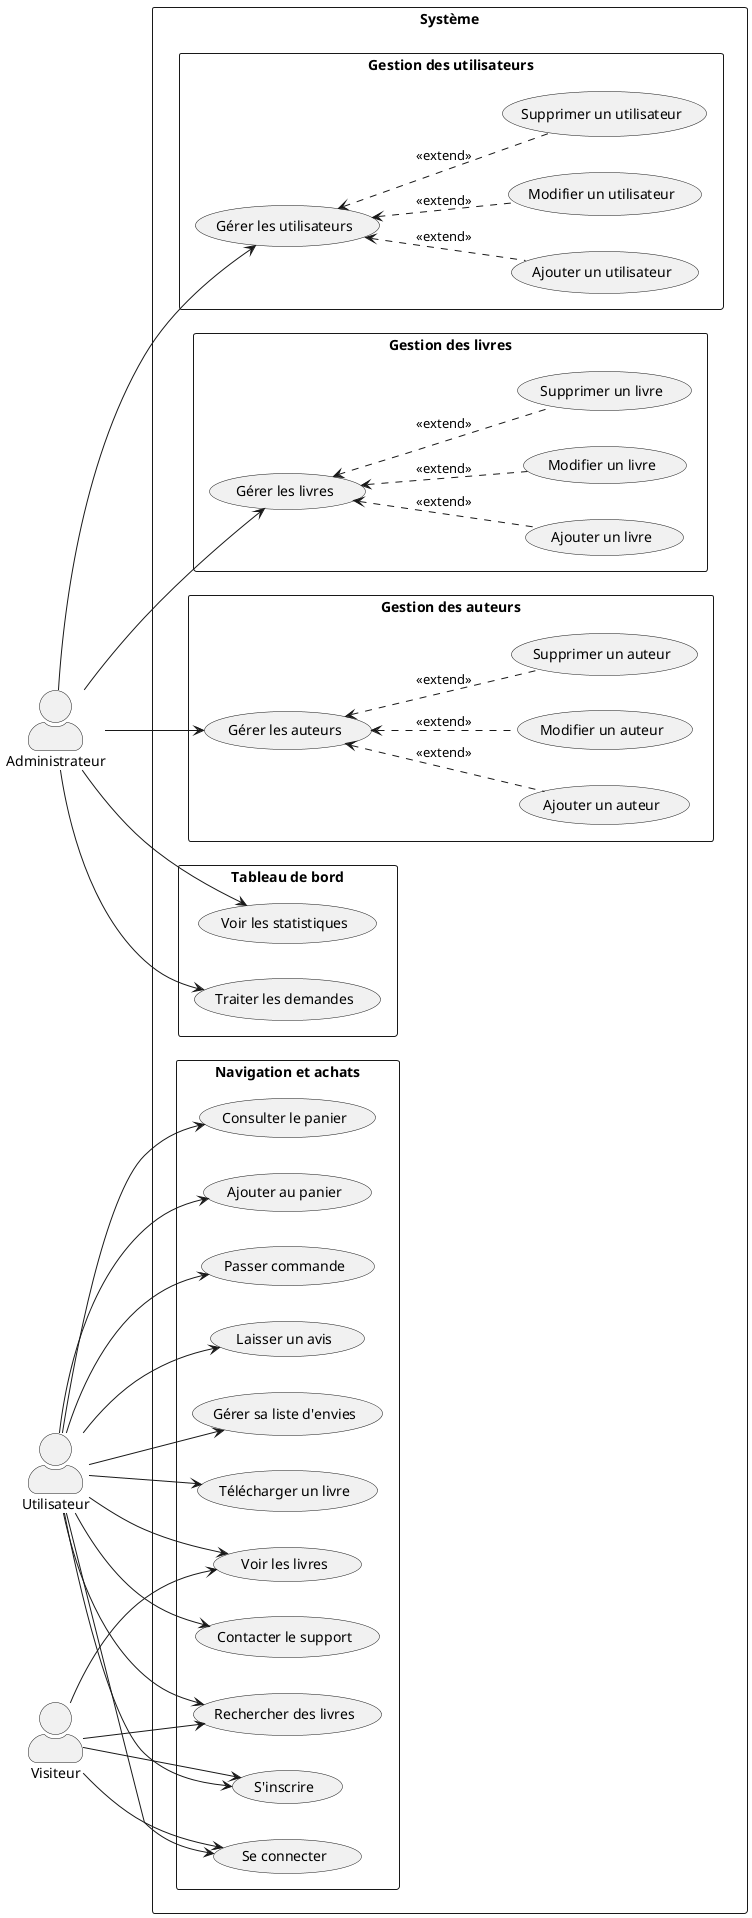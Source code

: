 @startuml Diagramme de cas d'utilisation - Librairie en ligne

skinparam packageStyle rectangle
skinparam actorStyle awesome

left to right direction

actor "Administrateur" as admin
actor "Utilisateur" as user
actor "Visiteur" as guest

rectangle Système {
    package "Gestion des utilisateurs" {
        usecase "Gérer les utilisateurs" as UC_ManageUsers
        usecase "Ajouter un utilisateur" as UC_AddUser
        usecase "Modifier un utilisateur" as UC_EditUser
        usecase "Supprimer un utilisateur" as UC_DeleteUser
    }
    
    package "Gestion des livres" {
        usecase "Gérer les livres" as UC_ManageBooks
        usecase "Ajouter un livre" as UC_AddBook
        usecase "Modifier un livre" as UC_EditBook
        usecase "Supprimer un livre" as UC_DeleteBook
    }
    
    package "Gestion des auteurs" {
        usecase "Gérer les auteurs" as UC_ManageAuthors
        usecase "Ajouter un auteur" as UC_AddAuthor
        usecase "Modifier un auteur" as UC_EditAuthor
        usecase "Supprimer un auteur" as UC_DeleteAuthor
    }
    
    package "Navigation et achats" {
        usecase "S'inscrire" as UC_Register
        usecase "Se connecter" as UC_Login
        usecase "Voir les livres" as UC_ViewBooks
        usecase "Rechercher des livres" as UC_SearchBooks
        usecase "Consulter le panier" as UC_ViewCart
        usecase "Ajouter au panier" as UC_AddToCart
        usecase "Passer commande" as UC_Checkout
        usecase "Laisser un avis" as UC_Rate
        usecase "Gérer sa liste d'envies" as UC_Wishlist
        usecase "Télécharger un livre" as UC_Download
        usecase "Contacter le support" as UC_Contact
    }

    package "Tableau de bord" {
        usecase "Voir les statistiques" as UC_ViewStats
        usecase "Traiter les demandes" as UC_ManageRequests
    }
}

' Relations administrateur
admin --> UC_ManageUsers
admin --> UC_ManageBooks
admin --> UC_ManageAuthors
admin --> UC_ViewStats
admin --> UC_ManageRequests

' Relations utilisateur
user --> UC_Register
user --> UC_Login
user --> UC_ViewBooks
user --> UC_SearchBooks
user --> UC_ViewCart
user --> UC_AddToCart
user --> UC_Checkout
user --> UC_Rate
user --> UC_Wishlist
user --> UC_Download
user --> UC_Contact

' Relations visiteur
guest --> UC_Register
guest --> UC_Login
guest --> UC_ViewBooks
guest --> UC_SearchBooks

' Relations d'extension
UC_ManageUsers <.. UC_AddUser : <<extend>>
UC_ManageUsers <.. UC_EditUser : <<extend>>
UC_ManageUsers <.. UC_DeleteUser : <<extend>>

UC_ManageBooks <.. UC_AddBook : <<extend>>
UC_ManageBooks <.. UC_EditBook : <<extend>>
UC_ManageBooks <.. UC_DeleteBook : <<extend>>

UC_ManageAuthors <.. UC_AddAuthor : <<extend>>
UC_ManageAuthors <.. UC_EditAuthor : <<extend>>
UC_ManageAuthors <.. UC_DeleteAuthor : <<extend>>

@enduml
